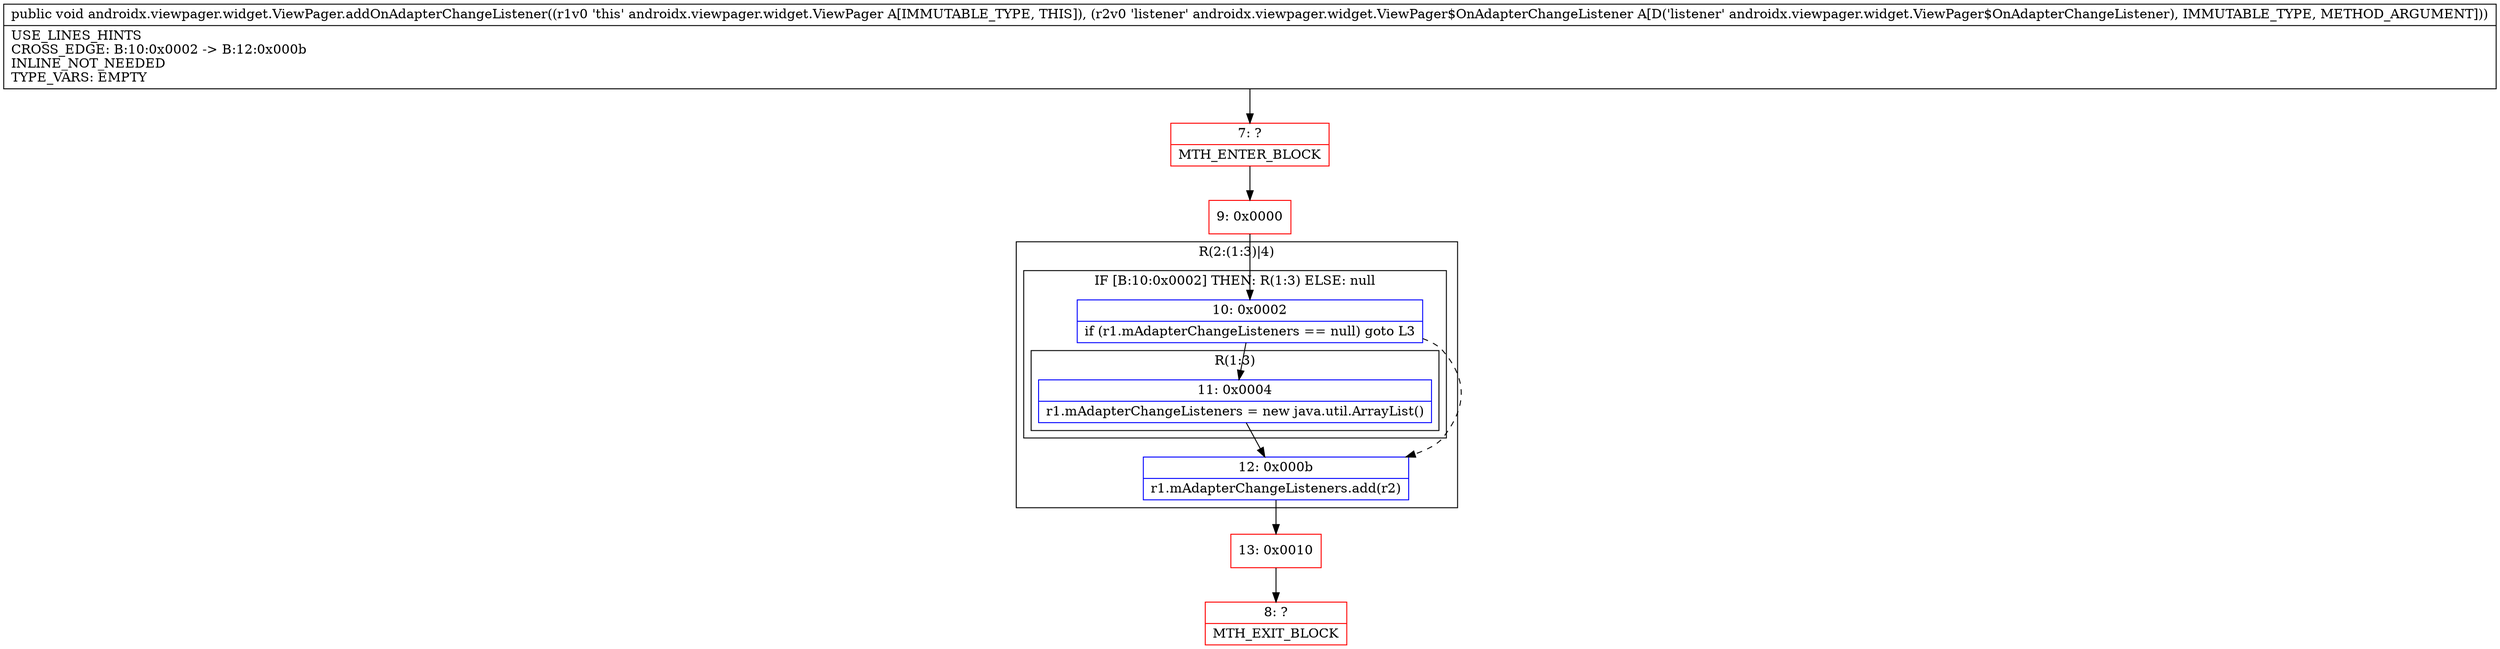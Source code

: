 digraph "CFG forandroidx.viewpager.widget.ViewPager.addOnAdapterChangeListener(Landroidx\/viewpager\/widget\/ViewPager$OnAdapterChangeListener;)V" {
subgraph cluster_Region_2069635799 {
label = "R(2:(1:3)|4)";
node [shape=record,color=blue];
subgraph cluster_IfRegion_2140422547 {
label = "IF [B:10:0x0002] THEN: R(1:3) ELSE: null";
node [shape=record,color=blue];
Node_10 [shape=record,label="{10\:\ 0x0002|if (r1.mAdapterChangeListeners == null) goto L3\l}"];
subgraph cluster_Region_1602831418 {
label = "R(1:3)";
node [shape=record,color=blue];
Node_11 [shape=record,label="{11\:\ 0x0004|r1.mAdapterChangeListeners = new java.util.ArrayList()\l}"];
}
}
Node_12 [shape=record,label="{12\:\ 0x000b|r1.mAdapterChangeListeners.add(r2)\l}"];
}
Node_7 [shape=record,color=red,label="{7\:\ ?|MTH_ENTER_BLOCK\l}"];
Node_9 [shape=record,color=red,label="{9\:\ 0x0000}"];
Node_13 [shape=record,color=red,label="{13\:\ 0x0010}"];
Node_8 [shape=record,color=red,label="{8\:\ ?|MTH_EXIT_BLOCK\l}"];
MethodNode[shape=record,label="{public void androidx.viewpager.widget.ViewPager.addOnAdapterChangeListener((r1v0 'this' androidx.viewpager.widget.ViewPager A[IMMUTABLE_TYPE, THIS]), (r2v0 'listener' androidx.viewpager.widget.ViewPager$OnAdapterChangeListener A[D('listener' androidx.viewpager.widget.ViewPager$OnAdapterChangeListener), IMMUTABLE_TYPE, METHOD_ARGUMENT]))  | USE_LINES_HINTS\lCROSS_EDGE: B:10:0x0002 \-\> B:12:0x000b\lINLINE_NOT_NEEDED\lTYPE_VARS: EMPTY\l}"];
MethodNode -> Node_7;Node_10 -> Node_11;
Node_10 -> Node_12[style=dashed];
Node_11 -> Node_12;
Node_12 -> Node_13;
Node_7 -> Node_9;
Node_9 -> Node_10;
Node_13 -> Node_8;
}

